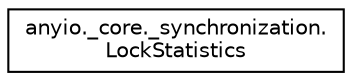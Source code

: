 digraph "Graphical Class Hierarchy"
{
 // LATEX_PDF_SIZE
  edge [fontname="Helvetica",fontsize="10",labelfontname="Helvetica",labelfontsize="10"];
  node [fontname="Helvetica",fontsize="10",shape=record];
  rankdir="LR";
  Node0 [label="anyio._core._synchronization.\lLockStatistics",height=0.2,width=0.4,color="black", fillcolor="white", style="filled",URL="$classanyio_1_1__core_1_1__synchronization_1_1LockStatistics.html",tooltip=" "];
}
